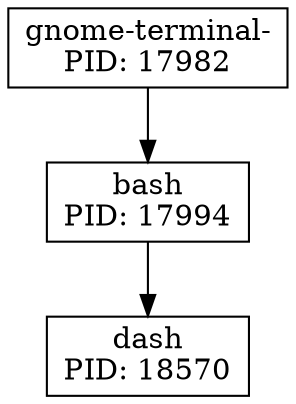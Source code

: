 digraph ProcessTree {
    node [shape=box];
    node17982 [label="gnome-terminal-\nPID: 17982"];
    node17994 [label="bash\nPID: 17994"];
    node17982 -> node17994;
    node18570 [label="dash\nPID: 18570"];
    node17994 -> node18570;
}
